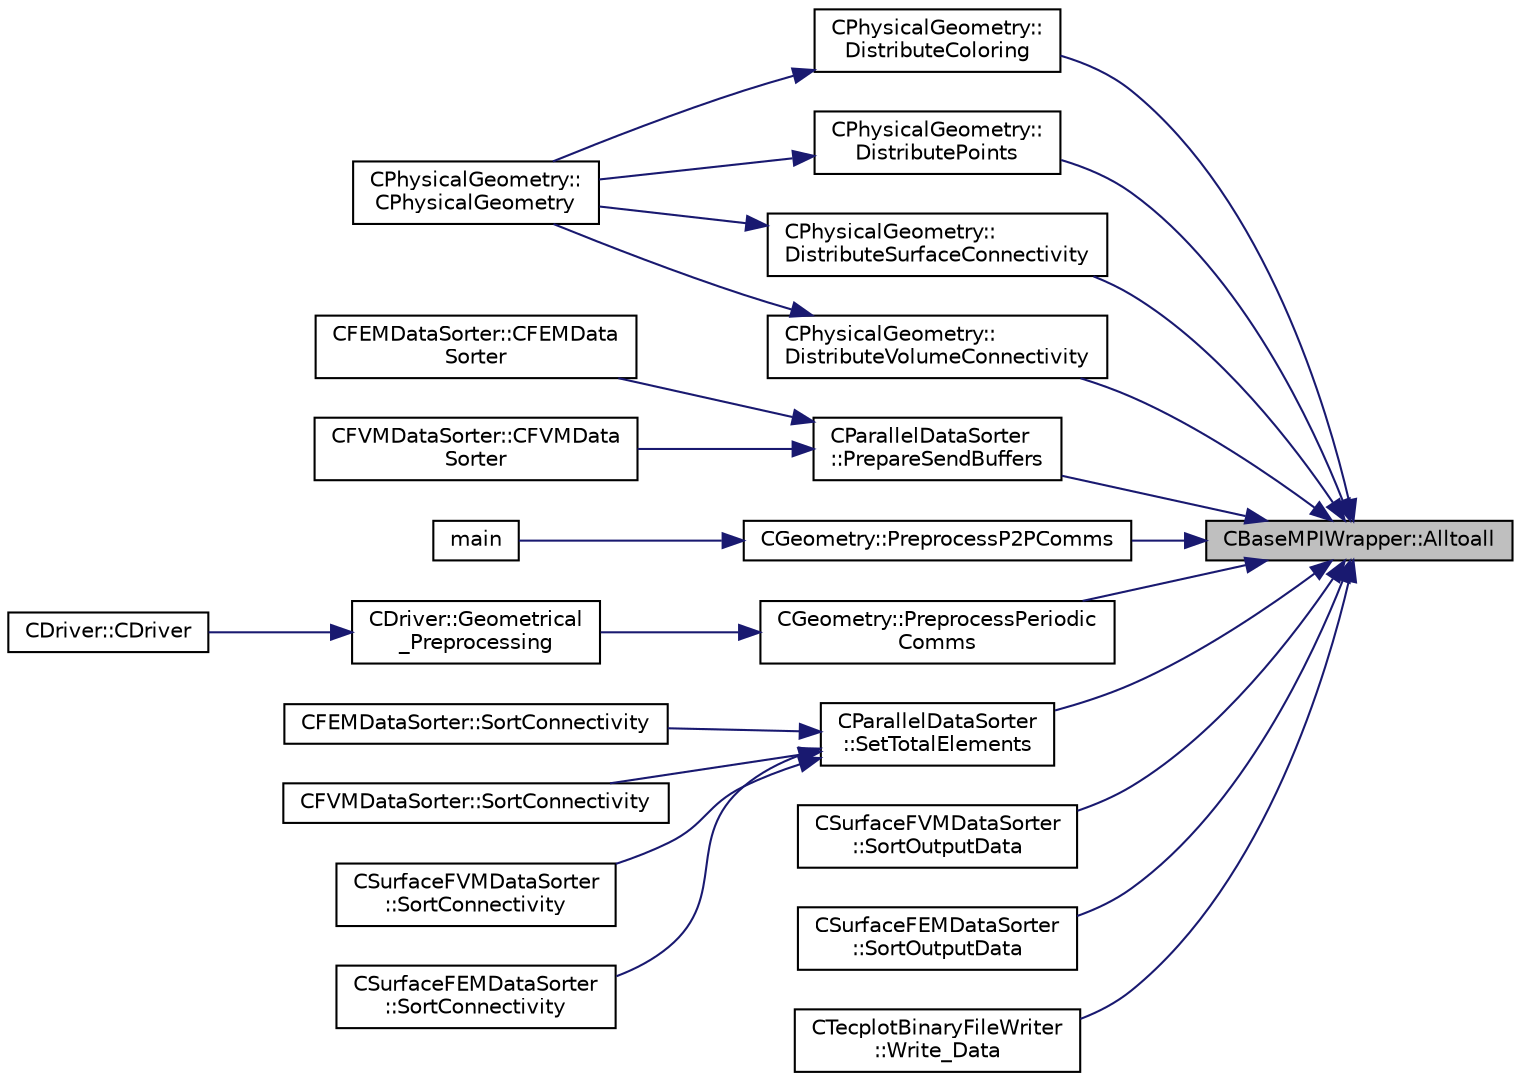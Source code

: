 digraph "CBaseMPIWrapper::Alltoall"
{
 // LATEX_PDF_SIZE
  edge [fontname="Helvetica",fontsize="10",labelfontname="Helvetica",labelfontsize="10"];
  node [fontname="Helvetica",fontsize="10",shape=record];
  rankdir="RL";
  Node1 [label="CBaseMPIWrapper::Alltoall",height=0.2,width=0.4,color="black", fillcolor="grey75", style="filled", fontcolor="black",tooltip=" "];
  Node1 -> Node2 [dir="back",color="midnightblue",fontsize="10",style="solid",fontname="Helvetica"];
  Node2 [label="CPhysicalGeometry::\lDistributeColoring",height=0.2,width=0.4,color="black", fillcolor="white", style="filled",URL="$classCPhysicalGeometry.html#ae378288dab74085ca549a652369a6f76",tooltip="Distributes the coloring from ParMETIS so that each rank has complete information about the local gri..."];
  Node2 -> Node3 [dir="back",color="midnightblue",fontsize="10",style="solid",fontname="Helvetica"];
  Node3 [label="CPhysicalGeometry::\lCPhysicalGeometry",height=0.2,width=0.4,color="black", fillcolor="white", style="filled",URL="$classCPhysicalGeometry.html#addad3f466423ba9243a396763d442f9a",tooltip="Accepts a geometry container holding a linearly partitioned grid with coloring performed by ParMETIS,..."];
  Node1 -> Node4 [dir="back",color="midnightblue",fontsize="10",style="solid",fontname="Helvetica"];
  Node4 [label="CPhysicalGeometry::\lDistributePoints",height=0.2,width=0.4,color="black", fillcolor="white", style="filled",URL="$classCPhysicalGeometry.html#a34925ec2db6f388d2bd8bad6ad38a137",tooltip="Distribute the grid points, including ghost points, across all ranks based on a ParMETIS coloring."];
  Node4 -> Node3 [dir="back",color="midnightblue",fontsize="10",style="solid",fontname="Helvetica"];
  Node1 -> Node5 [dir="back",color="midnightblue",fontsize="10",style="solid",fontname="Helvetica"];
  Node5 [label="CPhysicalGeometry::\lDistributeSurfaceConnectivity",height=0.2,width=0.4,color="black", fillcolor="white", style="filled",URL="$classCPhysicalGeometry.html#ab129d8da80848e89b8e97e309f4c1bc0",tooltip="Distribute the connectivity for a single surface element type in all markers across all ranks based o..."];
  Node5 -> Node3 [dir="back",color="midnightblue",fontsize="10",style="solid",fontname="Helvetica"];
  Node1 -> Node6 [dir="back",color="midnightblue",fontsize="10",style="solid",fontname="Helvetica"];
  Node6 [label="CPhysicalGeometry::\lDistributeVolumeConnectivity",height=0.2,width=0.4,color="black", fillcolor="white", style="filled",URL="$classCPhysicalGeometry.html#a8d4cb42ae0466bac05c43aa9c12d9412",tooltip="Distribute the connectivity for a single volume element type across all ranks based on a ParMETIS col..."];
  Node6 -> Node3 [dir="back",color="midnightblue",fontsize="10",style="solid",fontname="Helvetica"];
  Node1 -> Node7 [dir="back",color="midnightblue",fontsize="10",style="solid",fontname="Helvetica"];
  Node7 [label="CParallelDataSorter\l::PrepareSendBuffers",height=0.2,width=0.4,color="black", fillcolor="white", style="filled",URL="$classCParallelDataSorter.html#ad41bf78c938500352b843dd313dbfb02",tooltip="Prepare the send buffers by filling them with the global indices. After calling this function,..."];
  Node7 -> Node8 [dir="back",color="midnightblue",fontsize="10",style="solid",fontname="Helvetica"];
  Node8 [label="CFEMDataSorter::CFEMData\lSorter",height=0.2,width=0.4,color="black", fillcolor="white", style="filled",URL="$classCFEMDataSorter.html#a396ceee8aa88999d6774e69a9c46f833",tooltip="Constructor."];
  Node7 -> Node9 [dir="back",color="midnightblue",fontsize="10",style="solid",fontname="Helvetica"];
  Node9 [label="CFVMDataSorter::CFVMData\lSorter",height=0.2,width=0.4,color="black", fillcolor="white", style="filled",URL="$classCFVMDataSorter.html#ab2d3833fe3b87d98eee33a63db4e409c",tooltip="Constructor."];
  Node1 -> Node10 [dir="back",color="midnightblue",fontsize="10",style="solid",fontname="Helvetica"];
  Node10 [label="CGeometry::PreprocessP2PComms",height=0.2,width=0.4,color="black", fillcolor="white", style="filled",URL="$classCGeometry.html#a8275875241decaaa930663926dc15e4d",tooltip="Routine to launch non-blocking recvs only for all periodic communications."];
  Node10 -> Node11 [dir="back",color="midnightblue",fontsize="10",style="solid",fontname="Helvetica"];
  Node11 [label="main",height=0.2,width=0.4,color="black", fillcolor="white", style="filled",URL="$SU2__DEF_8cpp.html#a0ddf1224851353fc92bfbff6f499fa97",tooltip=" "];
  Node1 -> Node12 [dir="back",color="midnightblue",fontsize="10",style="solid",fontname="Helvetica"];
  Node12 [label="CGeometry::PreprocessPeriodic\lComms",height=0.2,width=0.4,color="black", fillcolor="white", style="filled",URL="$classCGeometry.html#a7c4fd8aa54722efc3d52a7cb70485ecb",tooltip="Routine to set up persistent data structures for periodic communications."];
  Node12 -> Node13 [dir="back",color="midnightblue",fontsize="10",style="solid",fontname="Helvetica"];
  Node13 [label="CDriver::Geometrical\l_Preprocessing",height=0.2,width=0.4,color="black", fillcolor="white", style="filled",URL="$classCDriver.html#ad3d55fa299acdb779a7772bcee249004",tooltip="Construction of the edge-based data structure and the multigrid structure."];
  Node13 -> Node14 [dir="back",color="midnightblue",fontsize="10",style="solid",fontname="Helvetica"];
  Node14 [label="CDriver::CDriver",height=0.2,width=0.4,color="black", fillcolor="white", style="filled",URL="$classCDriver.html#a3fca4a013a6efa9bbb38fe78a86b5f3d",tooltip="Constructor of the class."];
  Node1 -> Node15 [dir="back",color="midnightblue",fontsize="10",style="solid",fontname="Helvetica"];
  Node15 [label="CParallelDataSorter\l::SetTotalElements",height=0.2,width=0.4,color="black", fillcolor="white", style="filled",URL="$classCParallelDataSorter.html#a31329f73e624456af5f988c149d483a2",tooltip="Set the total number of elements after sorting individual element types."];
  Node15 -> Node16 [dir="back",color="midnightblue",fontsize="10",style="solid",fontname="Helvetica"];
  Node16 [label="CFEMDataSorter::SortConnectivity",height=0.2,width=0.4,color="black", fillcolor="white", style="filled",URL="$classCFEMDataSorter.html#a64ab49586d00b34fc18ba4f672b9ff10",tooltip="Sort the connectivities (volume and surface) into data structures used for output file writing."];
  Node15 -> Node17 [dir="back",color="midnightblue",fontsize="10",style="solid",fontname="Helvetica"];
  Node17 [label="CFVMDataSorter::SortConnectivity",height=0.2,width=0.4,color="black", fillcolor="white", style="filled",URL="$classCFVMDataSorter.html#a0a1b263a6fddcf58bd0cff475f5db975",tooltip="Sort the connectivities (volume and surface) into data structures used for output file writing."];
  Node15 -> Node18 [dir="back",color="midnightblue",fontsize="10",style="solid",fontname="Helvetica"];
  Node18 [label="CSurfaceFVMDataSorter\l::SortConnectivity",height=0.2,width=0.4,color="black", fillcolor="white", style="filled",URL="$classCSurfaceFVMDataSorter.html#a9d9da9912882fd078f7f8c5be02c3803",tooltip="Sort the connectivities (volume and surface) into data structures used for output file writing...."];
  Node15 -> Node19 [dir="back",color="midnightblue",fontsize="10",style="solid",fontname="Helvetica"];
  Node19 [label="CSurfaceFEMDataSorter\l::SortConnectivity",height=0.2,width=0.4,color="black", fillcolor="white", style="filled",URL="$classCSurfaceFEMDataSorter.html#a164bb09b5fcfaca2c080130bb0d3599a",tooltip="Sort the connectivities (volume and surface) into data structures used for output file writing...."];
  Node1 -> Node20 [dir="back",color="midnightblue",fontsize="10",style="solid",fontname="Helvetica"];
  Node20 [label="CSurfaceFVMDataSorter\l::SortOutputData",height=0.2,width=0.4,color="black", fillcolor="white", style="filled",URL="$classCSurfaceFVMDataSorter.html#a4b8538d5b9c3afd3633110881498405f",tooltip="Sort the output data for each grid node into a linear partitioning across all processors."];
  Node1 -> Node21 [dir="back",color="midnightblue",fontsize="10",style="solid",fontname="Helvetica"];
  Node21 [label="CSurfaceFEMDataSorter\l::SortOutputData",height=0.2,width=0.4,color="black", fillcolor="white", style="filled",URL="$classCSurfaceFEMDataSorter.html#a780cb416bfb4aed7697a252887821020",tooltip="Sort the output data for each grid node into a linear partitioning across all processors."];
  Node1 -> Node22 [dir="back",color="midnightblue",fontsize="10",style="solid",fontname="Helvetica"];
  Node22 [label="CTecplotBinaryFileWriter\l::Write_Data",height=0.2,width=0.4,color="black", fillcolor="white", style="filled",URL="$classCTecplotBinaryFileWriter.html#a4f1039c08a4fbaf2321b5107b99f22c0",tooltip="Write sorted data to file in tecplot binary file format."];
}
